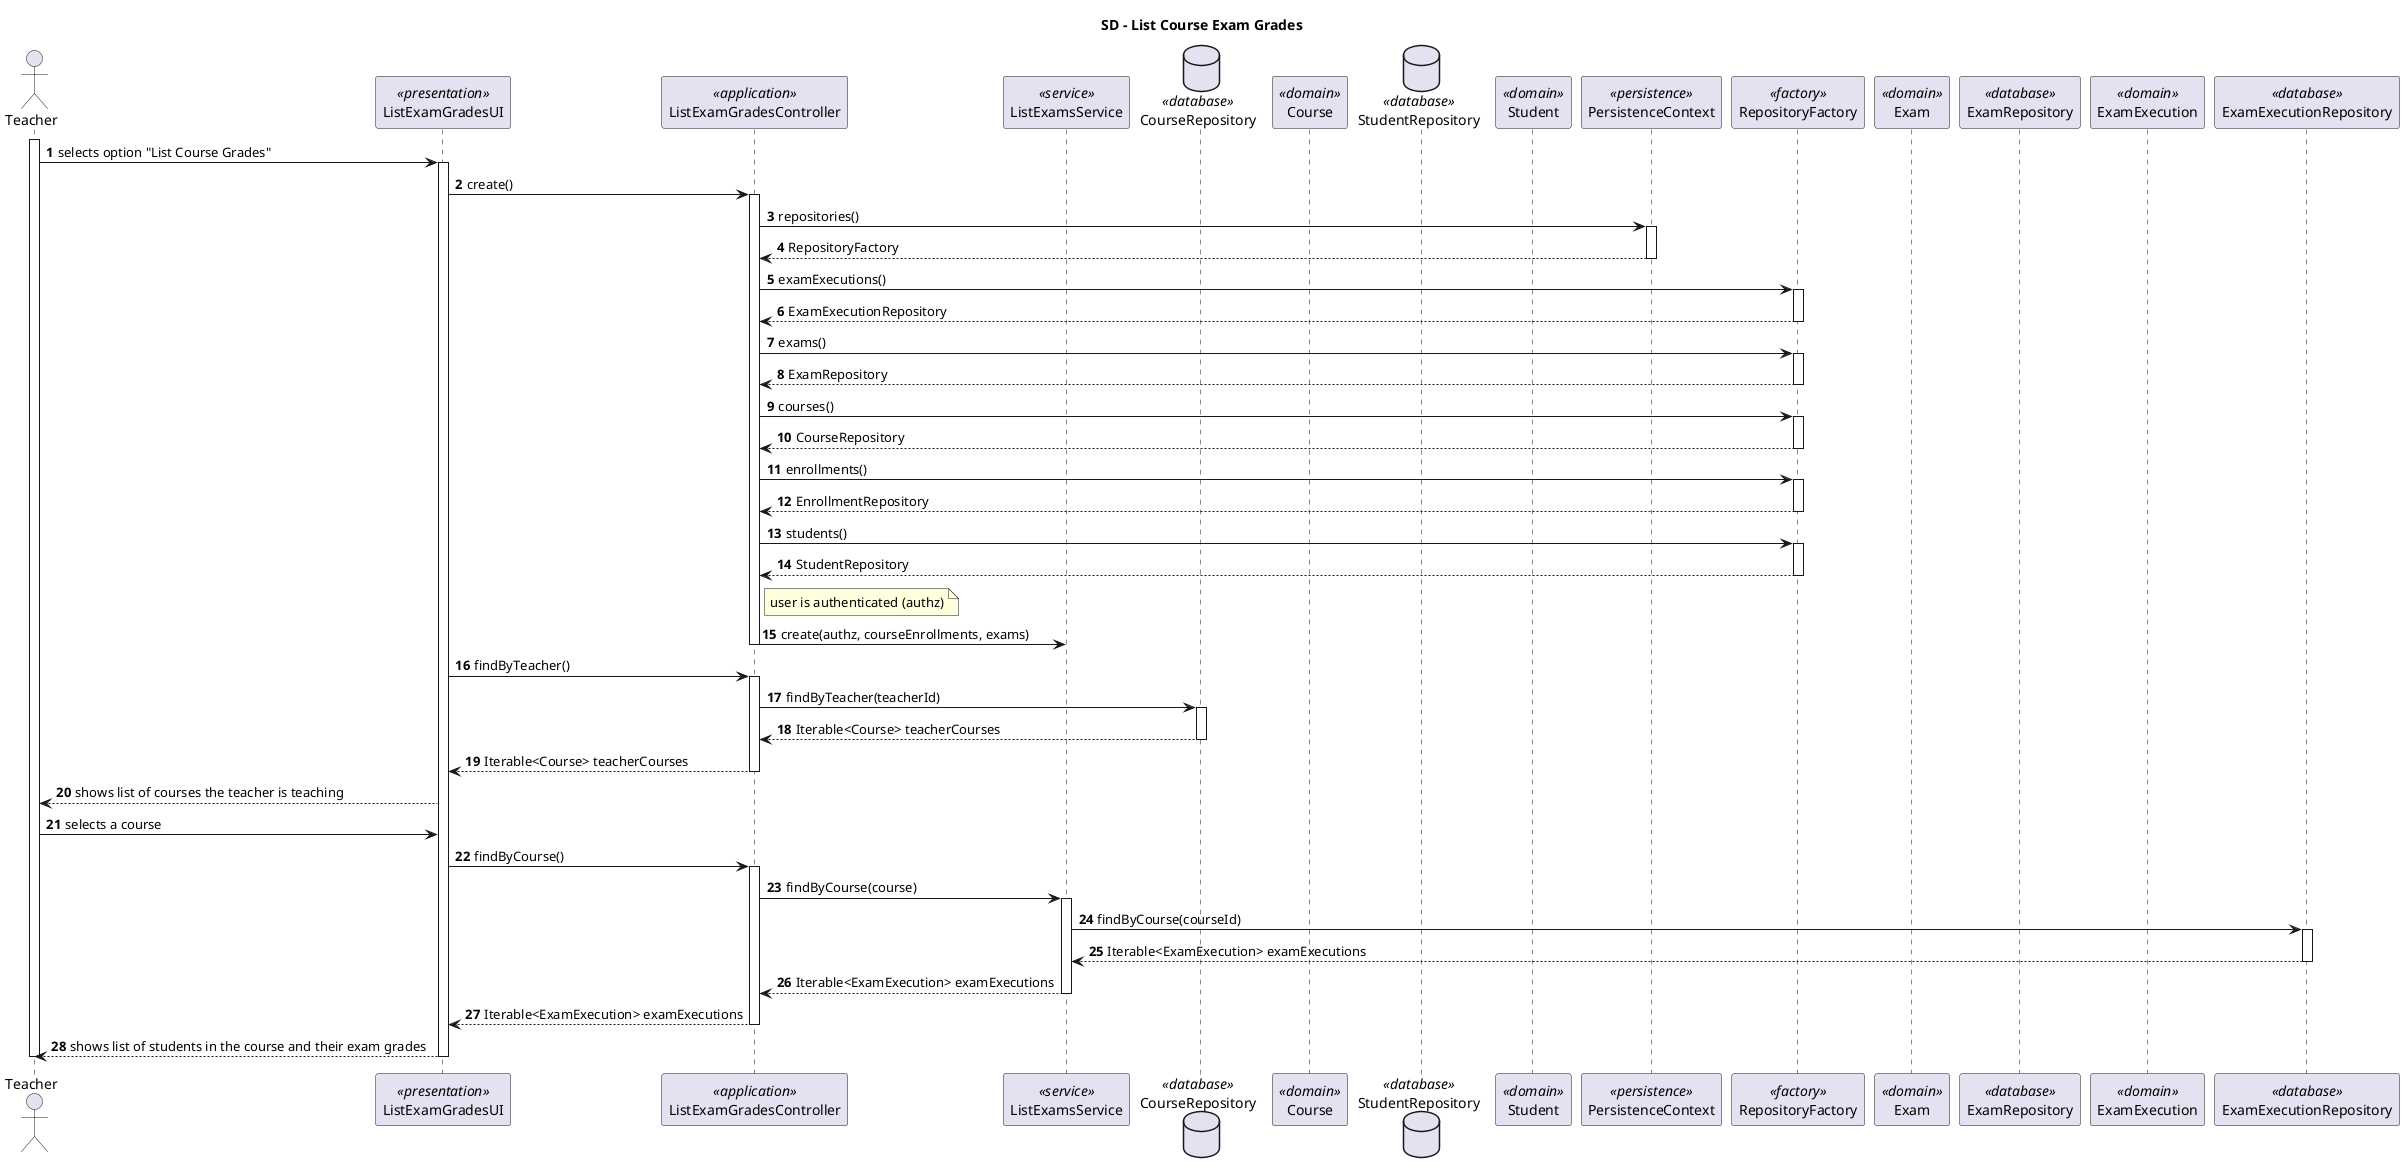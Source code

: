 @startuml
autonumber
title SD - List Course Exam Grades

actor Teacher as TC
participant ListExamGradesUI as UI <<presentation>>
participant ListExamGradesController as CTRL <<application>>
participant ListExamsService as gradesService <<service>>
database CourseRepository as repoCourse <<database>>
participant Course as course <<domain>>
database StudentRepository as repoStudent <<database>>
participant Student as student <<domain>>
participant PersistenceContext as Context <<persistence>>
participant RepositoryFactory as Factory <<factory>>
participant Exam as exam <<domain>>
participant ExamRepository as repoExam <<database>>
participant ExamExecution as examExecution <<domain>>
participant ExamExecutionRepository as repoExamExecution <<database>>

activate TC
TC -> UI : selects option "List Course Grades"
activate UI
UI -> CTRL: create()
activate CTRL
CTRL -> Context: repositories()
activate Context
Context --> CTRL: RepositoryFactory
deactivate Context
CTRL -> Factory: examExecutions()
activate Factory
Factory --> CTRL: ExamExecutionRepository
deactivate Factory
CTRL -> Factory: exams()
activate Factory
Factory --> CTRL: ExamRepository
deactivate Factory
CTRL -> Factory: courses()
activate Factory
Factory --> CTRL: CourseRepository
deactivate Factory
CTRL -> Factory: enrollments()
activate Factory
Factory --> CTRL: EnrollmentRepository
deactivate Factory
CTRL -> Factory: students()
activate Factory
Factory --> CTRL: StudentRepository
deactivate Factory
note right of CTRL: user is authenticated (authz)
CTRL -> gradesService: create(authz, courseEnrollments, exams)
deactivate CTRL
UI -> CTRL: findByTeacher()
activate CTRL
CTRL -> repoCourse: findByTeacher(teacherId)
activate repoCourse
repoCourse --> CTRL : Iterable<Course> teacherCourses
deactivate repoCourse
CTRL --> UI: Iterable<Course> teacherCourses
deactivate CTRL
UI --> TC : shows list of courses the teacher is teaching
TC -> UI : selects a course
UI -> CTRL : findByCourse()
activate CTRL
CTRL -> gradesService : findByCourse(course)
activate gradesService
gradesService -> repoExamExecution : findByCourse(courseId)
activate repoExamExecution
repoExamExecution --> gradesService : Iterable<ExamExecution> examExecutions
deactivate repoExamExecution
gradesService --> CTRL : Iterable<ExamExecution> examExecutions
deactivate gradesService
CTRL --> UI : Iterable<ExamExecution> examExecutions
deactivate CTRL
UI --> TC : shows list of students in the course and their exam grades
deactivate UI
deactivate TC


@enduml